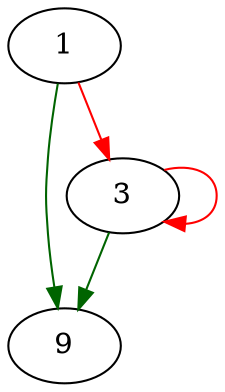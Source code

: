strict digraph "tzfree" {
	// Node definitions.
	1 [entry=true];
	9;
	3;

	// Edge definitions.
	1 -> 9 [
		color=darkgreen
		cond=true
	];
	1 -> 3 [
		color=red
		cond=false
	];
	3 -> 9 [
		color=darkgreen
		cond=true
	];
	3 -> 3 [
		color=red
		cond=false
	];
}